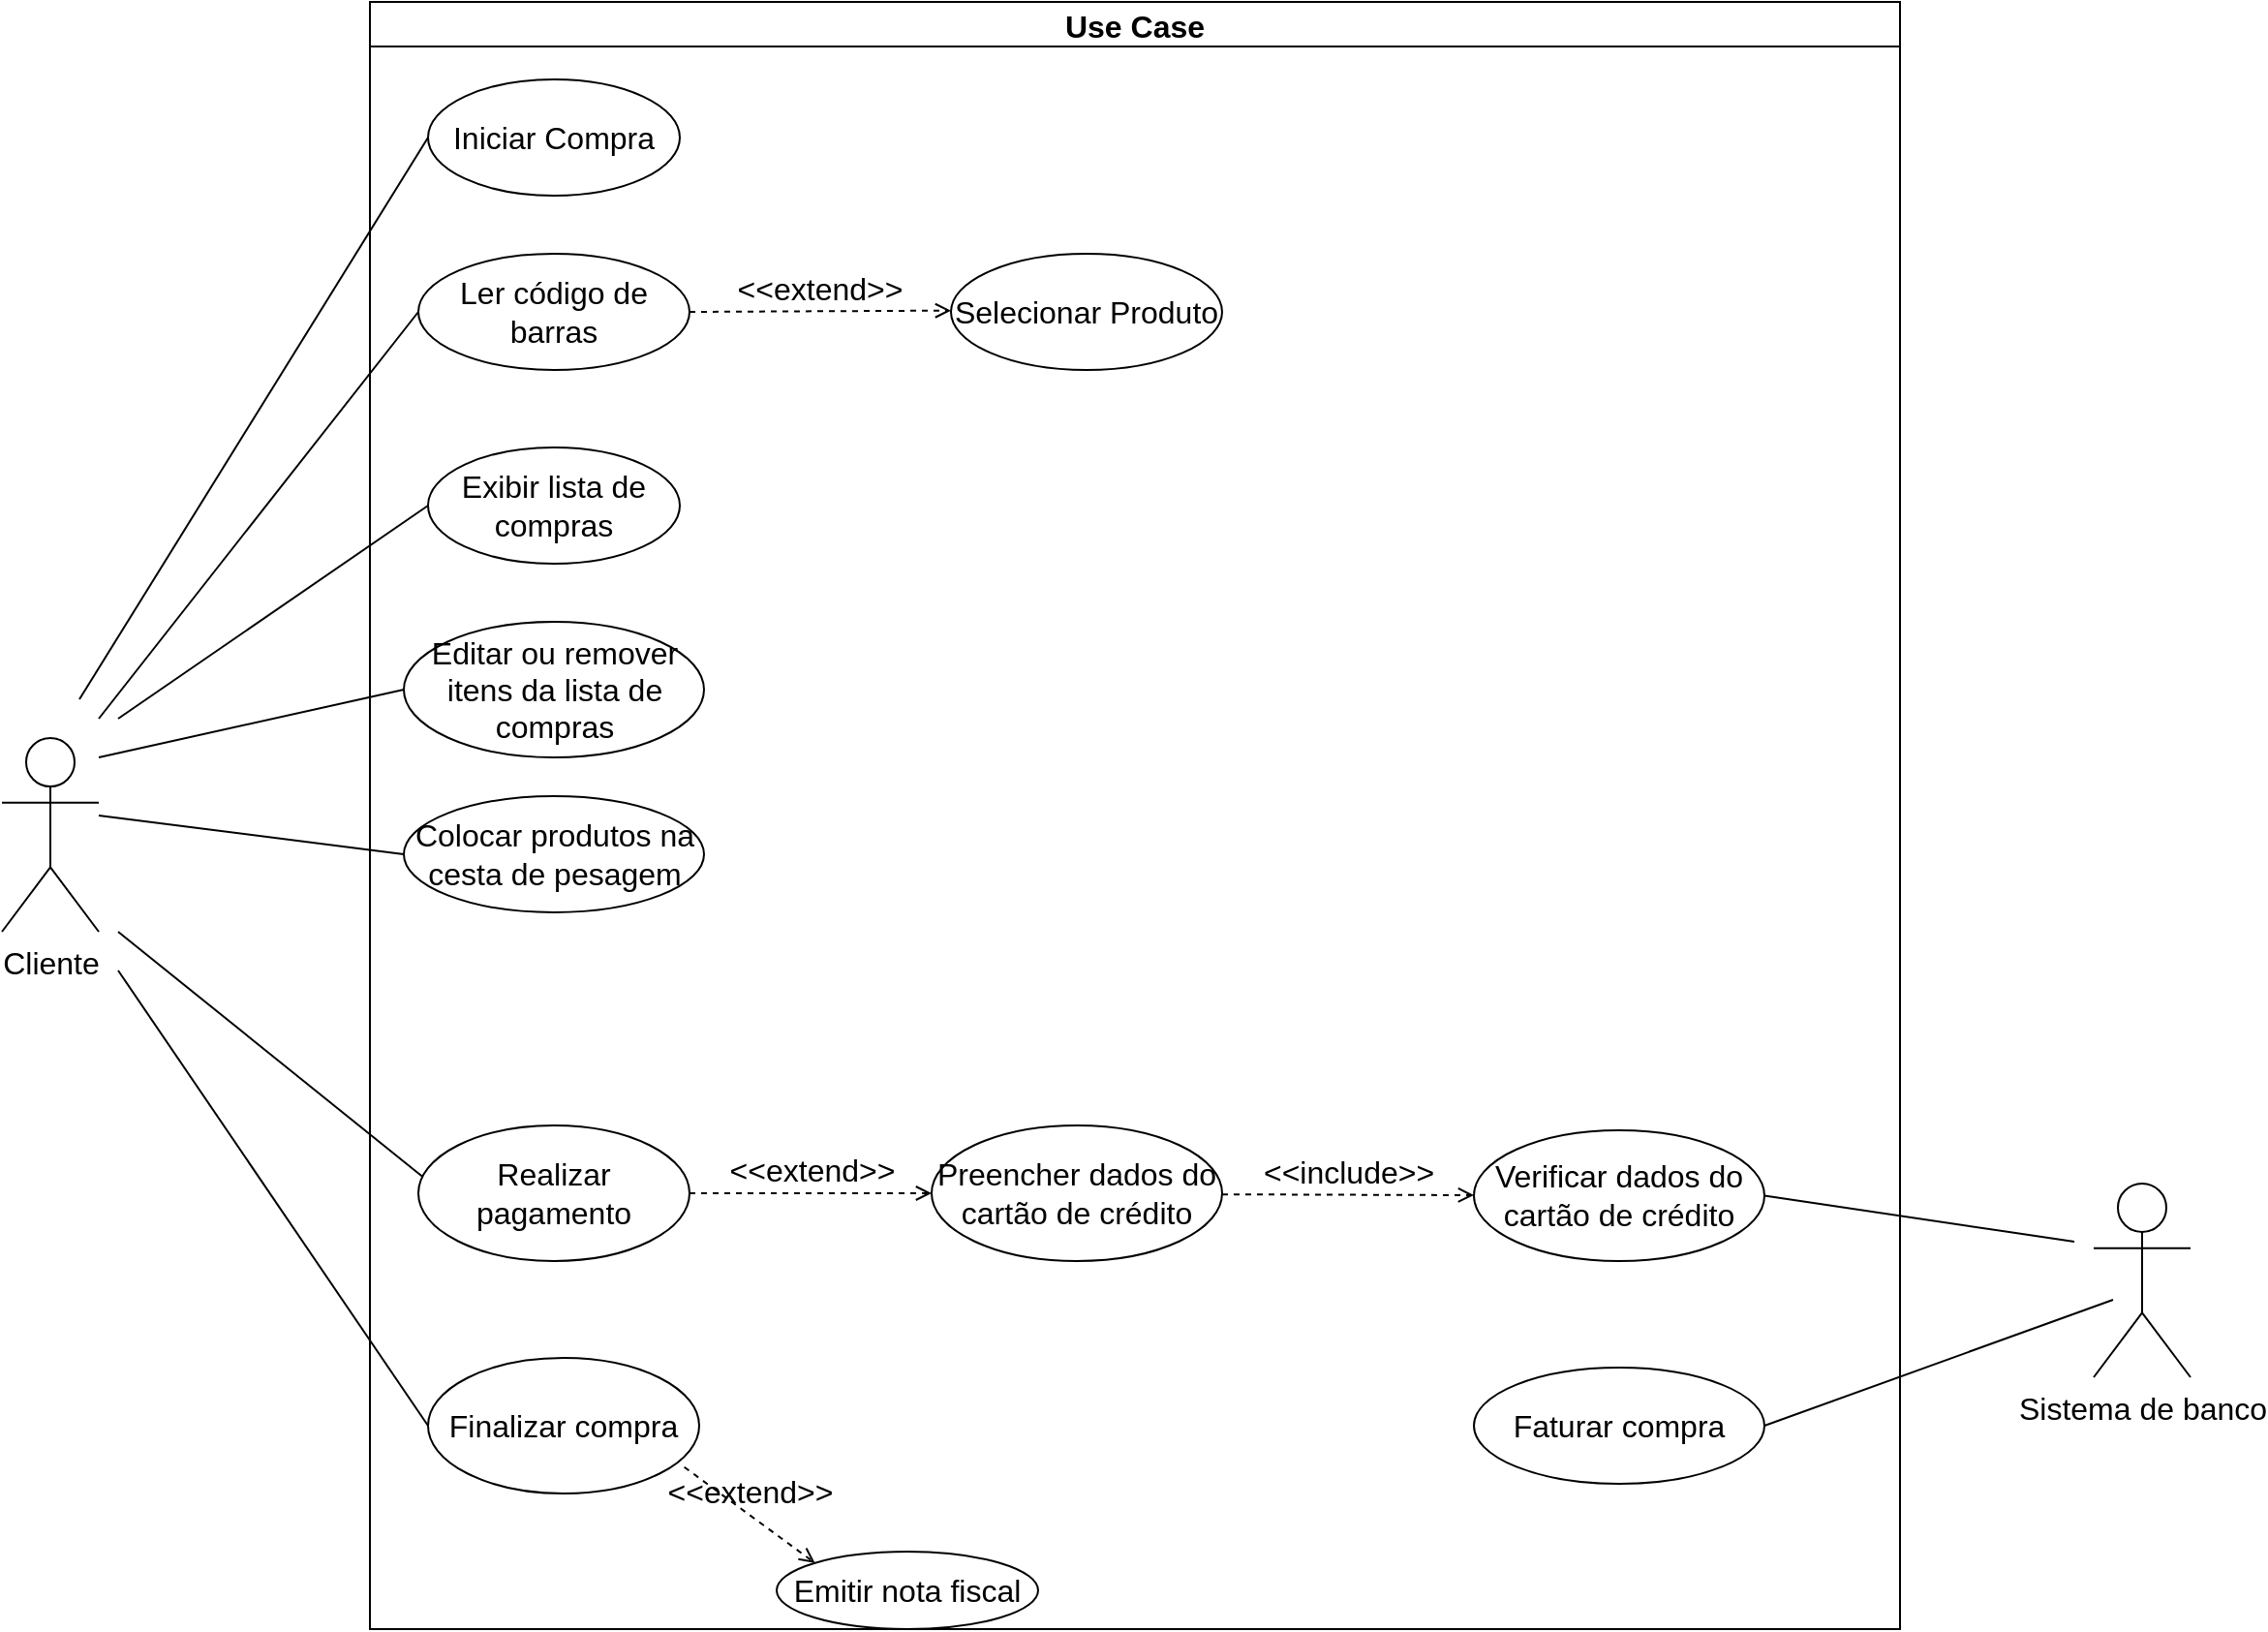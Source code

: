 <mxfile version="19.0.0" type="github">
  <diagram id="_UcRD15p4rgjld_aMN5q" name="Page-1">
    <mxGraphModel dx="2195" dy="805" grid="1" gridSize="10" guides="1" tooltips="1" connect="1" arrows="1" fold="1" page="1" pageScale="1" pageWidth="827" pageHeight="1169" math="0" shadow="0">
      <root>
        <mxCell id="0" />
        <mxCell id="1" parent="0" />
        <mxCell id="iENFUseU7_7QMmpnDHHZ-54" style="edgeStyle=none;rounded=0;orthogonalLoop=1;jettySize=auto;html=1;entryX=0;entryY=0.5;entryDx=0;entryDy=0;fontSize=16;endArrow=none;endFill=0;" parent="1" target="iENFUseU7_7QMmpnDHHZ-19" edge="1">
          <mxGeometry relative="1" as="geometry">
            <mxPoint x="-10" y="450" as="sourcePoint" />
          </mxGeometry>
        </mxCell>
        <mxCell id="iENFUseU7_7QMmpnDHHZ-55" style="edgeStyle=none;rounded=0;orthogonalLoop=1;jettySize=auto;html=1;entryX=0;entryY=0.5;entryDx=0;entryDy=0;fontSize=16;endArrow=none;endFill=0;" parent="1" target="iENFUseU7_7QMmpnDHHZ-20" edge="1">
          <mxGeometry relative="1" as="geometry">
            <mxPoint y="460" as="sourcePoint" />
          </mxGeometry>
        </mxCell>
        <mxCell id="iENFUseU7_7QMmpnDHHZ-56" style="edgeStyle=none;rounded=0;orthogonalLoop=1;jettySize=auto;html=1;entryX=0;entryY=0.5;entryDx=0;entryDy=0;fontSize=16;endArrow=none;endFill=0;" parent="1" target="iENFUseU7_7QMmpnDHHZ-22" edge="1">
          <mxGeometry relative="1" as="geometry">
            <mxPoint x="10" y="460" as="sourcePoint" />
          </mxGeometry>
        </mxCell>
        <mxCell id="iENFUseU7_7QMmpnDHHZ-57" style="edgeStyle=none;rounded=0;orthogonalLoop=1;jettySize=auto;html=1;entryX=0;entryY=0.5;entryDx=0;entryDy=0;fontSize=16;endArrow=none;endFill=0;" parent="1" target="iENFUseU7_7QMmpnDHHZ-31" edge="1">
          <mxGeometry relative="1" as="geometry">
            <mxPoint y="480" as="sourcePoint" />
          </mxGeometry>
        </mxCell>
        <mxCell id="iENFUseU7_7QMmpnDHHZ-59" style="edgeStyle=none;rounded=0;orthogonalLoop=1;jettySize=auto;html=1;entryX=0;entryY=0.5;entryDx=0;entryDy=0;fontSize=16;endArrow=none;endFill=0;" parent="1" target="iENFUseU7_7QMmpnDHHZ-32" edge="1">
          <mxGeometry relative="1" as="geometry">
            <mxPoint y="510" as="sourcePoint" />
          </mxGeometry>
        </mxCell>
        <mxCell id="iENFUseU7_7QMmpnDHHZ-60" style="edgeStyle=none;rounded=0;orthogonalLoop=1;jettySize=auto;html=1;entryX=0.016;entryY=0.379;entryDx=0;entryDy=0;entryPerimeter=0;fontSize=16;endArrow=none;endFill=0;" parent="1" target="iENFUseU7_7QMmpnDHHZ-30" edge="1">
          <mxGeometry relative="1" as="geometry">
            <mxPoint x="10" y="570" as="sourcePoint" />
          </mxGeometry>
        </mxCell>
        <mxCell id="iENFUseU7_7QMmpnDHHZ-61" style="edgeStyle=none;rounded=0;orthogonalLoop=1;jettySize=auto;html=1;entryX=0;entryY=0.5;entryDx=0;entryDy=0;fontSize=16;endArrow=none;endFill=0;" parent="1" target="iENFUseU7_7QMmpnDHHZ-40" edge="1">
          <mxGeometry relative="1" as="geometry">
            <mxPoint x="10" y="590" as="sourcePoint" />
          </mxGeometry>
        </mxCell>
        <mxCell id="iENFUseU7_7QMmpnDHHZ-5" value="&lt;font style=&quot;font-size: 16px;&quot;&gt;Cliente&lt;br style=&quot;&quot;&gt;&lt;/font&gt;" style="shape=umlActor;verticalLabelPosition=bottom;verticalAlign=top;html=1;" parent="1" vertex="1">
          <mxGeometry x="-50" y="470" width="50" height="100" as="geometry" />
        </mxCell>
        <mxCell id="iENFUseU7_7QMmpnDHHZ-17" value="Use Case" style="swimlane;fontSize=16;" parent="1" vertex="1">
          <mxGeometry x="140" y="90" width="790" height="840" as="geometry" />
        </mxCell>
        <mxCell id="iENFUseU7_7QMmpnDHHZ-19" value="Iniciar Compra" style="ellipse;whiteSpace=wrap;html=1;fontSize=16;" parent="iENFUseU7_7QMmpnDHHZ-17" vertex="1">
          <mxGeometry x="30" y="40" width="130" height="60" as="geometry" />
        </mxCell>
        <mxCell id="iENFUseU7_7QMmpnDHHZ-20" value="Ler código de barras" style="ellipse;whiteSpace=wrap;html=1;fontSize=16;" parent="iENFUseU7_7QMmpnDHHZ-17" vertex="1">
          <mxGeometry x="25" y="130" width="140" height="60" as="geometry" />
        </mxCell>
        <mxCell id="iENFUseU7_7QMmpnDHHZ-22" value="Exibir lista de compras" style="ellipse;whiteSpace=wrap;html=1;fontSize=16;" parent="iENFUseU7_7QMmpnDHHZ-17" vertex="1">
          <mxGeometry x="30" y="230" width="130" height="60" as="geometry" />
        </mxCell>
        <mxCell id="iENFUseU7_7QMmpnDHHZ-30" value="Realizar pagamento" style="ellipse;whiteSpace=wrap;html=1;fontSize=16;" parent="iENFUseU7_7QMmpnDHHZ-17" vertex="1">
          <mxGeometry x="25" y="580" width="140" height="70" as="geometry" />
        </mxCell>
        <mxCell id="iENFUseU7_7QMmpnDHHZ-31" value="Editar ou remover itens da lista de compras" style="ellipse;whiteSpace=wrap;html=1;fontSize=16;" parent="iENFUseU7_7QMmpnDHHZ-17" vertex="1">
          <mxGeometry x="17.5" y="320" width="155" height="70" as="geometry" />
        </mxCell>
        <mxCell id="iENFUseU7_7QMmpnDHHZ-32" value="Colocar produtos na cesta de pesagem" style="ellipse;whiteSpace=wrap;html=1;fontSize=16;" parent="iENFUseU7_7QMmpnDHHZ-17" vertex="1">
          <mxGeometry x="17.5" y="410" width="155" height="60" as="geometry" />
        </mxCell>
        <mxCell id="iENFUseU7_7QMmpnDHHZ-35" value="Preencher dados do cartão de crédito" style="ellipse;whiteSpace=wrap;html=1;fontSize=16;" parent="iENFUseU7_7QMmpnDHHZ-17" vertex="1">
          <mxGeometry x="290" y="580" width="150" height="70" as="geometry" />
        </mxCell>
        <mxCell id="iENFUseU7_7QMmpnDHHZ-40" value="Finalizar compra" style="ellipse;whiteSpace=wrap;html=1;fontSize=16;" parent="iENFUseU7_7QMmpnDHHZ-17" vertex="1">
          <mxGeometry x="30" y="700" width="140" height="70" as="geometry" />
        </mxCell>
        <mxCell id="iENFUseU7_7QMmpnDHHZ-41" value="Emitir nota fiscal" style="ellipse;whiteSpace=wrap;html=1;fontSize=16;" parent="iENFUseU7_7QMmpnDHHZ-17" vertex="1">
          <mxGeometry x="210" y="800" width="135" height="40" as="geometry" />
        </mxCell>
        <mxCell id="iENFUseU7_7QMmpnDHHZ-38" value="Verificar dados do cartão de crédito" style="ellipse;whiteSpace=wrap;html=1;fontSize=16;" parent="iENFUseU7_7QMmpnDHHZ-17" vertex="1">
          <mxGeometry x="570" y="582.5" width="150" height="67.5" as="geometry" />
        </mxCell>
        <mxCell id="iENFUseU7_7QMmpnDHHZ-39" value="Faturar compra" style="ellipse;whiteSpace=wrap;html=1;fontSize=16;" parent="iENFUseU7_7QMmpnDHHZ-17" vertex="1">
          <mxGeometry x="570" y="705" width="150" height="60" as="geometry" />
        </mxCell>
        <mxCell id="iENFUseU7_7QMmpnDHHZ-21" value="Selecionar Produto" style="ellipse;whiteSpace=wrap;html=1;fontSize=16;" parent="iENFUseU7_7QMmpnDHHZ-17" vertex="1">
          <mxGeometry x="300" y="130" width="140" height="60" as="geometry" />
        </mxCell>
        <mxCell id="iENFUseU7_7QMmpnDHHZ-44" value="&amp;lt;&amp;lt;extend&amp;gt;&amp;gt;" style="html=1;verticalAlign=bottom;labelBackgroundColor=none;endArrow=open;endFill=0;dashed=1;rounded=0;fontSize=16;exitX=1;exitY=0.5;exitDx=0;exitDy=0;" parent="iENFUseU7_7QMmpnDHHZ-17" source="iENFUseU7_7QMmpnDHHZ-20" edge="1">
          <mxGeometry width="160" relative="1" as="geometry">
            <mxPoint x="180" y="159" as="sourcePoint" />
            <mxPoint x="300" y="159.33" as="targetPoint" />
            <mxPoint as="offset" />
          </mxGeometry>
        </mxCell>
        <mxCell id="iENFUseU7_7QMmpnDHHZ-47" value="&amp;lt;&amp;lt;extend&amp;gt;&amp;gt;" style="html=1;verticalAlign=bottom;labelBackgroundColor=none;endArrow=open;endFill=0;dashed=1;rounded=0;fontSize=16;entryX=0;entryY=0.5;entryDx=0;entryDy=0;exitX=1;exitY=0.5;exitDx=0;exitDy=0;" parent="iENFUseU7_7QMmpnDHHZ-17" source="iENFUseU7_7QMmpnDHHZ-30" target="iENFUseU7_7QMmpnDHHZ-35" edge="1">
          <mxGeometry width="160" relative="1" as="geometry">
            <mxPoint x="158.01" y="592.98" as="sourcePoint" />
            <mxPoint x="290.005" y="650" as="targetPoint" />
            <mxPoint as="offset" />
          </mxGeometry>
        </mxCell>
        <mxCell id="iENFUseU7_7QMmpnDHHZ-51" value="&amp;lt;&amp;lt;extend&amp;gt;&amp;gt;" style="html=1;verticalAlign=bottom;labelBackgroundColor=none;endArrow=open;endFill=0;dashed=1;rounded=0;fontSize=16;entryX=0;entryY=0;entryDx=0;entryDy=0;exitX=0.945;exitY=0.805;exitDx=0;exitDy=0;exitPerimeter=0;" parent="iENFUseU7_7QMmpnDHHZ-17" source="iENFUseU7_7QMmpnDHHZ-40" target="iENFUseU7_7QMmpnDHHZ-41" edge="1">
          <mxGeometry width="160" relative="1" as="geometry">
            <mxPoint x="170" y="740" as="sourcePoint" />
            <mxPoint x="295" y="740" as="targetPoint" />
            <mxPoint as="offset" />
          </mxGeometry>
        </mxCell>
        <mxCell id="iENFUseU7_7QMmpnDHHZ-52" value="&amp;lt;&amp;lt;include&amp;gt;&amp;gt;" style="html=1;verticalAlign=bottom;labelBackgroundColor=none;endArrow=open;endFill=0;dashed=1;rounded=0;fontSize=16;" parent="iENFUseU7_7QMmpnDHHZ-17" edge="1">
          <mxGeometry width="160" relative="1" as="geometry">
            <mxPoint x="440" y="615.58" as="sourcePoint" />
            <mxPoint x="570" y="616" as="targetPoint" />
          </mxGeometry>
        </mxCell>
        <mxCell id="iENFUseU7_7QMmpnDHHZ-62" style="edgeStyle=none;rounded=0;orthogonalLoop=1;jettySize=auto;html=1;entryX=1;entryY=0.5;entryDx=0;entryDy=0;fontSize=16;endArrow=none;endFill=0;" parent="1" target="iENFUseU7_7QMmpnDHHZ-38" edge="1">
          <mxGeometry relative="1" as="geometry">
            <mxPoint x="1020" y="730" as="sourcePoint" />
          </mxGeometry>
        </mxCell>
        <mxCell id="iENFUseU7_7QMmpnDHHZ-63" style="edgeStyle=none;rounded=0;orthogonalLoop=1;jettySize=auto;html=1;entryX=1;entryY=0.5;entryDx=0;entryDy=0;fontSize=16;endArrow=none;endFill=0;" parent="1" target="iENFUseU7_7QMmpnDHHZ-39" edge="1">
          <mxGeometry relative="1" as="geometry">
            <mxPoint x="1040" y="760" as="sourcePoint" />
          </mxGeometry>
        </mxCell>
        <mxCell id="iENFUseU7_7QMmpnDHHZ-34" value="&lt;font style=&quot;font-size: 16px;&quot;&gt;Sistema de banco&lt;br&gt;&lt;br style=&quot;&quot;&gt;&lt;/font&gt;" style="shape=umlActor;verticalLabelPosition=bottom;verticalAlign=top;html=1;" parent="1" vertex="1">
          <mxGeometry x="1030" y="700" width="50" height="100" as="geometry" />
        </mxCell>
      </root>
    </mxGraphModel>
  </diagram>
</mxfile>
